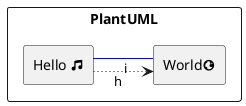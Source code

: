 ' https://stackoverflow.com/questions/38451956/how-do-i-color-a-single-arrow-in-a-plant-uml-component-diagram
' https://stackoverflow.com/questions/10581848/plantuml-different-layouts

@startuml HelloWorld

skinparam linetype ortho
left to right direction

rectangle "PlantUML" {
    rectangle hello  [
        Hello <size:16><&musical-note></size>
    ]
    rectangle "World<size:16><&globe></size>" as world
    hello ~r~> world: h
    hello -[#blue]- world: i
}

@enduml